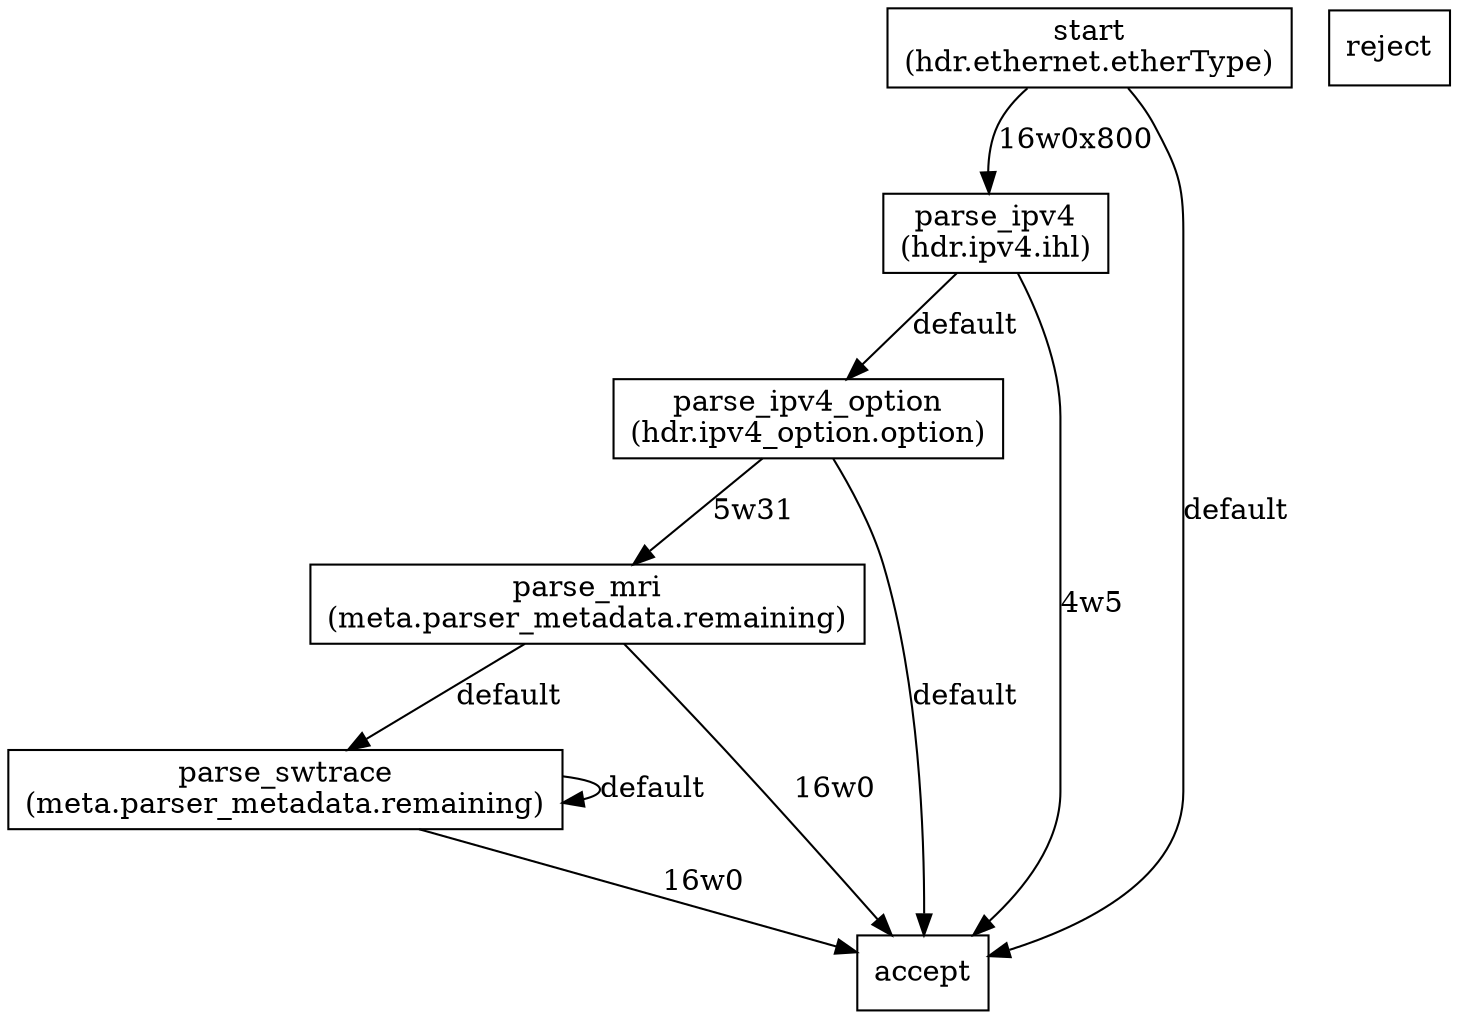 digraph MyParser{
start [shape=rectangle,label="start
(hdr.ethernet.etherType)"]
parse_ipv4 [shape=rectangle,label="parse_ipv4
(hdr.ipv4.ihl)"]
parse_ipv4_option [shape=rectangle,label="parse_ipv4_option
(hdr.ipv4_option.option)"]
parse_mri [shape=rectangle,label="parse_mri
(meta.parser_metadata.remaining)"]
parse_swtrace [shape=rectangle,label="parse_swtrace
(meta.parser_metadata.remaining)"]
accept [shape=rectangle,label="accept"]
reject [shape=rectangle,label="reject"]
start -> parse_ipv4 [label="16w0x800"]
start -> accept [label="default"]
parse_ipv4 -> accept [label="4w5"]
parse_ipv4 -> parse_ipv4_option [label="default"]
parse_ipv4_option -> parse_mri [label="5w31"]
parse_ipv4_option -> accept [label="default"]
parse_mri -> accept [label="16w0"]
parse_mri -> parse_swtrace [label="default"]
parse_swtrace -> accept [label="16w0"]
parse_swtrace -> parse_swtrace [label="default"]
}
